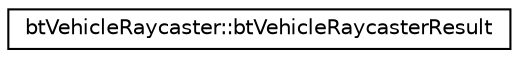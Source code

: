 digraph G
{
  edge [fontname="Helvetica",fontsize="10",labelfontname="Helvetica",labelfontsize="10"];
  node [fontname="Helvetica",fontsize="10",shape=record];
  rankdir=LR;
  Node1 [label="btVehicleRaycaster::btVehicleRaycasterResult",height=0.2,width=0.4,color="black", fillcolor="white", style="filled",URL="$db/dff/structbtVehicleRaycaster_1_1btVehicleRaycasterResult.html"];
}
